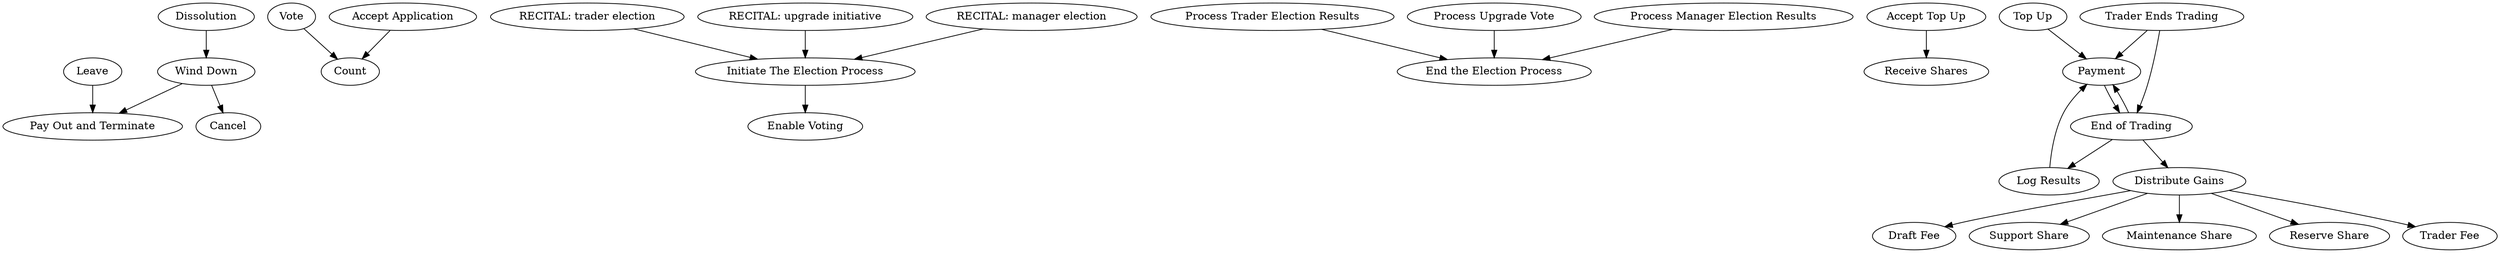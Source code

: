 digraph "graphName" {	splines=true	rankdir=TB		Dissolution -> "Wind Down";	Vote -> Count;	Leave -> "Pay Out and Terminate";	"RECITAL: trader election" -> "Initiate The Election Process";	"Process Trader Election Results" -> "End the Election Process";	"RECITAL: upgrade initiative" -> "Initiate The Election Process";	"Process Upgrade Vote" -> "End the Election Process";	"Initiate The Election Process" -> "Enable Voting";	"Accept Top Up" -> "Receive Shares";	"Accept Application" -> Count;	Payment -> "End of Trading";	"RECITAL: manager election" -> "Initiate The Election Process";	"Top Up" -> Payment;	"Distribute Gains" -> "Draft Fee";	"Distribute Gains" -> "Support Share";	"Distribute Gains" -> "Maintenance Share";	"Distribute Gains" -> "Reserve Share";	"Distribute Gains" -> "Trader Fee";	"Log Results" -> Payment;	"Trader Ends Trading" -> "End of Trading";	"Trader Ends Trading" -> Payment;	"Wind Down" -> "Pay Out and Terminate";	"Wind Down" -> Cancel;	"Process Manager Election Results" -> "End the Election Process";	"End of Trading" -> "Distribute Gains";	"End of Trading" -> "Log Results";	"End of Trading" -> Payment;}